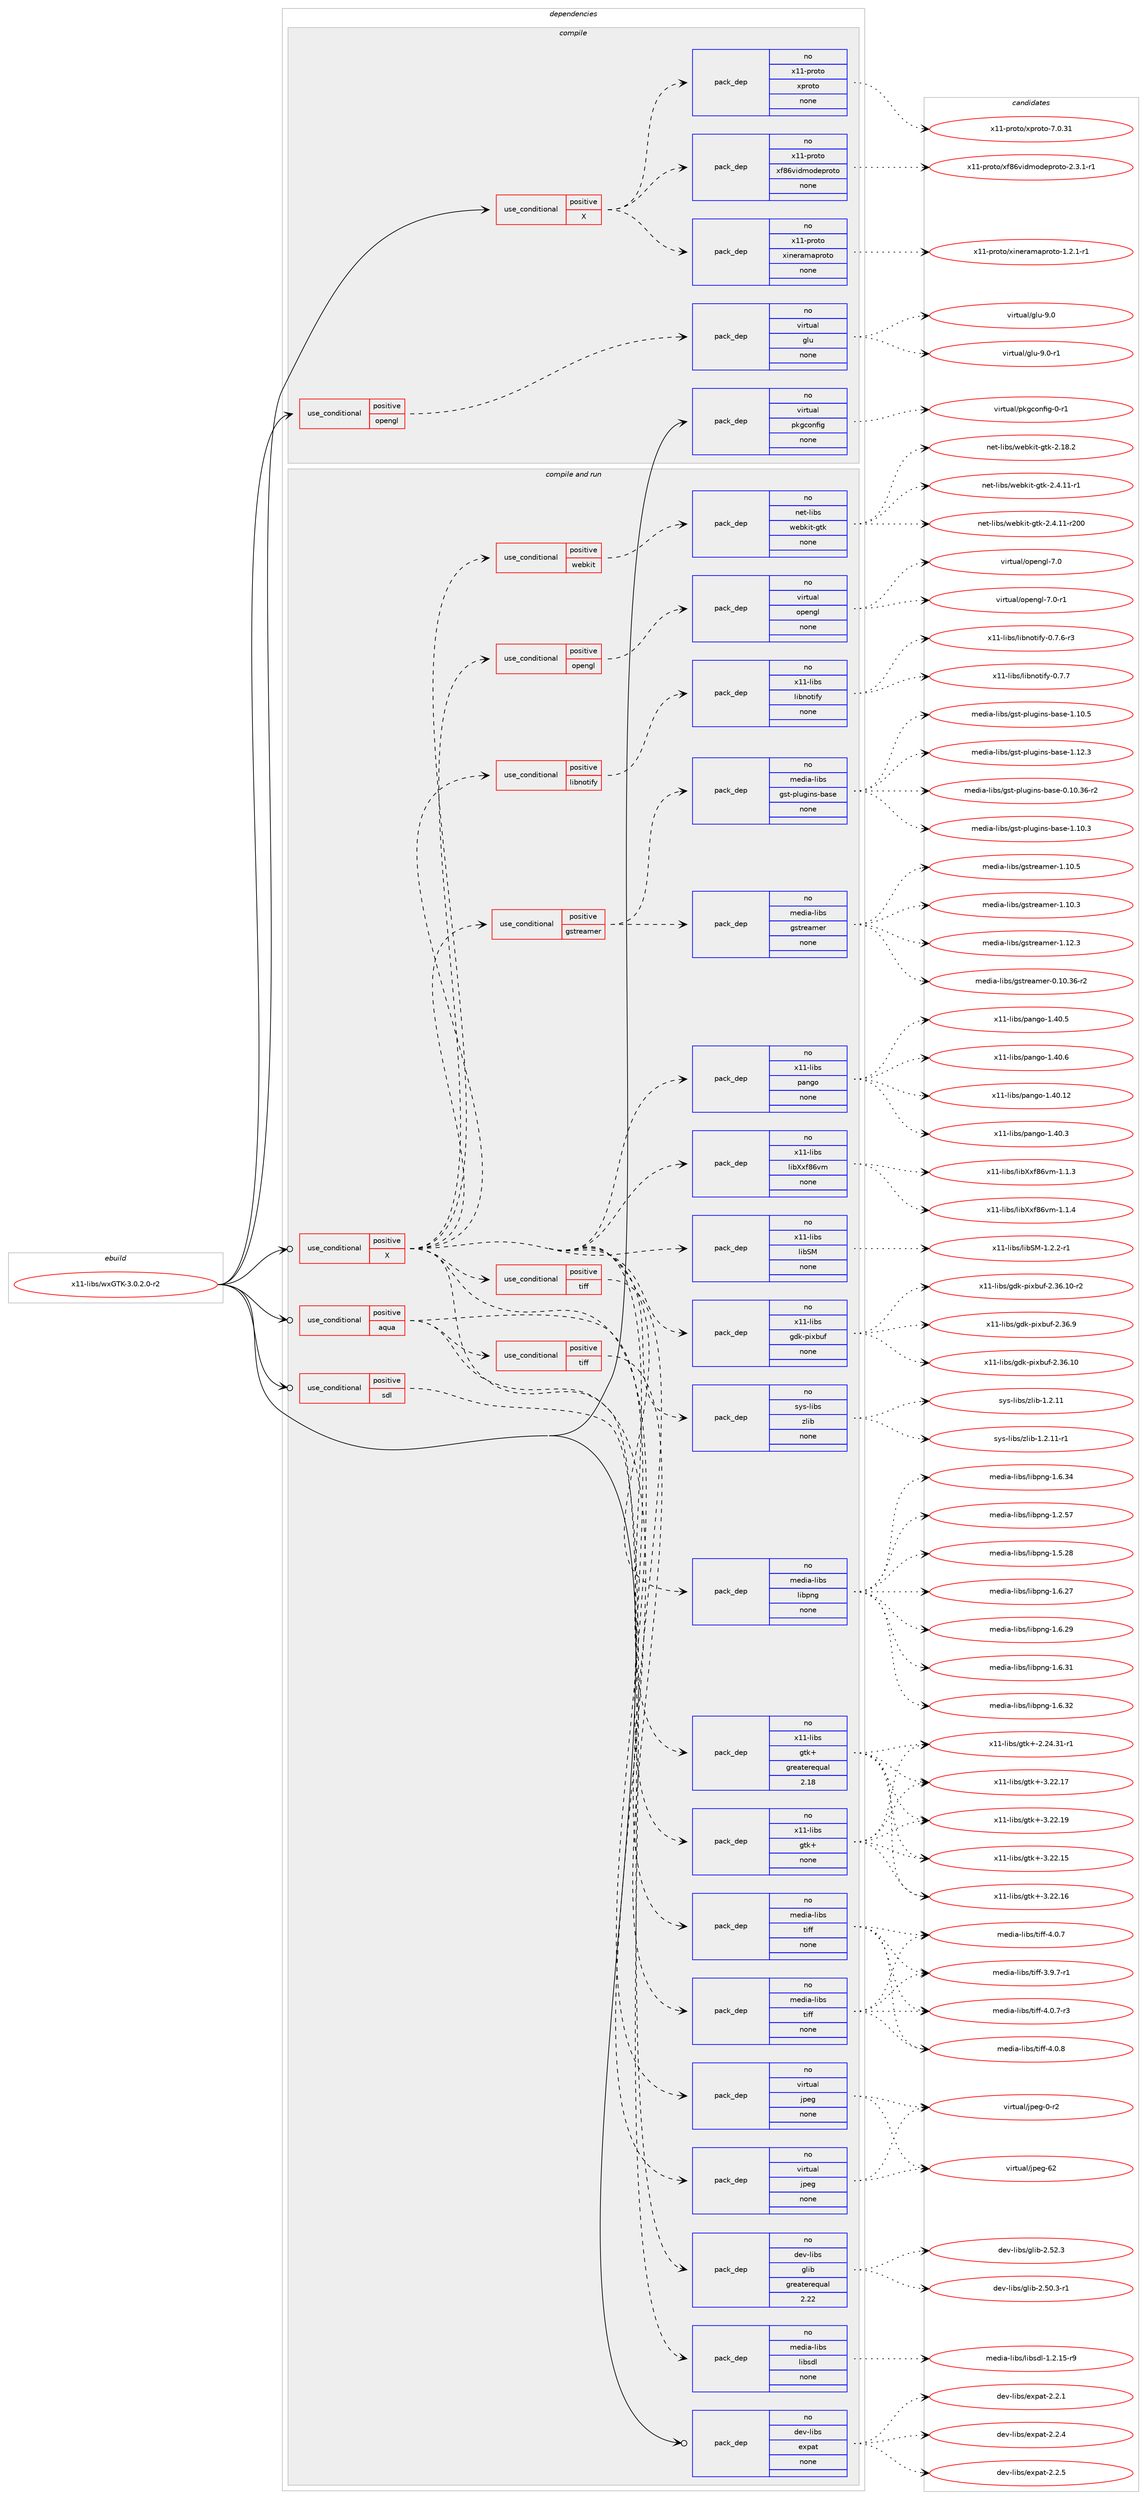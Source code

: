 digraph prolog {

# *************
# Graph options
# *************

newrank=true;
concentrate=true;
compound=true;
graph [rankdir=LR,fontname=Helvetica,fontsize=10,ranksep=1.5];#, ranksep=2.5, nodesep=0.2];
edge  [arrowhead=vee];
node  [fontname=Helvetica,fontsize=10];

# **********
# The ebuild
# **********

subgraph cluster_leftcol {
color=gray;
rank=same;
label=<<i>ebuild</i>>;
id [label="x11-libs/wxGTK-3.0.2.0-r2", color=red, width=4, href="../x11-libs/wxGTK-3.0.2.0-r2.svg"];
}

# ****************
# The dependencies
# ****************

subgraph cluster_midcol {
color=gray;
label=<<i>dependencies</i>>;
subgraph cluster_compile {
fillcolor="#eeeeee";
style=filled;
label=<<i>compile</i>>;
subgraph cond122895 {
dependency520810 [label=<<TABLE BORDER="0" CELLBORDER="1" CELLSPACING="0" CELLPADDING="4"><TR><TD ROWSPAN="3" CELLPADDING="10">use_conditional</TD></TR><TR><TD>positive</TD></TR><TR><TD>X</TD></TR></TABLE>>, shape=none, color=red];
subgraph pack388164 {
dependency520811 [label=<<TABLE BORDER="0" CELLBORDER="1" CELLSPACING="0" CELLPADDING="4" WIDTH="220"><TR><TD ROWSPAN="6" CELLPADDING="30">pack_dep</TD></TR><TR><TD WIDTH="110">no</TD></TR><TR><TD>x11-proto</TD></TR><TR><TD>xproto</TD></TR><TR><TD>none</TD></TR><TR><TD></TD></TR></TABLE>>, shape=none, color=blue];
}
dependency520810:e -> dependency520811:w [weight=20,style="dashed",arrowhead="vee"];
subgraph pack388165 {
dependency520812 [label=<<TABLE BORDER="0" CELLBORDER="1" CELLSPACING="0" CELLPADDING="4" WIDTH="220"><TR><TD ROWSPAN="6" CELLPADDING="30">pack_dep</TD></TR><TR><TD WIDTH="110">no</TD></TR><TR><TD>x11-proto</TD></TR><TR><TD>xineramaproto</TD></TR><TR><TD>none</TD></TR><TR><TD></TD></TR></TABLE>>, shape=none, color=blue];
}
dependency520810:e -> dependency520812:w [weight=20,style="dashed",arrowhead="vee"];
subgraph pack388166 {
dependency520813 [label=<<TABLE BORDER="0" CELLBORDER="1" CELLSPACING="0" CELLPADDING="4" WIDTH="220"><TR><TD ROWSPAN="6" CELLPADDING="30">pack_dep</TD></TR><TR><TD WIDTH="110">no</TD></TR><TR><TD>x11-proto</TD></TR><TR><TD>xf86vidmodeproto</TD></TR><TR><TD>none</TD></TR><TR><TD></TD></TR></TABLE>>, shape=none, color=blue];
}
dependency520810:e -> dependency520813:w [weight=20,style="dashed",arrowhead="vee"];
}
id:e -> dependency520810:w [weight=20,style="solid",arrowhead="vee"];
subgraph cond122896 {
dependency520814 [label=<<TABLE BORDER="0" CELLBORDER="1" CELLSPACING="0" CELLPADDING="4"><TR><TD ROWSPAN="3" CELLPADDING="10">use_conditional</TD></TR><TR><TD>positive</TD></TR><TR><TD>opengl</TD></TR></TABLE>>, shape=none, color=red];
subgraph pack388167 {
dependency520815 [label=<<TABLE BORDER="0" CELLBORDER="1" CELLSPACING="0" CELLPADDING="4" WIDTH="220"><TR><TD ROWSPAN="6" CELLPADDING="30">pack_dep</TD></TR><TR><TD WIDTH="110">no</TD></TR><TR><TD>virtual</TD></TR><TR><TD>glu</TD></TR><TR><TD>none</TD></TR><TR><TD></TD></TR></TABLE>>, shape=none, color=blue];
}
dependency520814:e -> dependency520815:w [weight=20,style="dashed",arrowhead="vee"];
}
id:e -> dependency520814:w [weight=20,style="solid",arrowhead="vee"];
subgraph pack388168 {
dependency520816 [label=<<TABLE BORDER="0" CELLBORDER="1" CELLSPACING="0" CELLPADDING="4" WIDTH="220"><TR><TD ROWSPAN="6" CELLPADDING="30">pack_dep</TD></TR><TR><TD WIDTH="110">no</TD></TR><TR><TD>virtual</TD></TR><TR><TD>pkgconfig</TD></TR><TR><TD>none</TD></TR><TR><TD></TD></TR></TABLE>>, shape=none, color=blue];
}
id:e -> dependency520816:w [weight=20,style="solid",arrowhead="vee"];
}
subgraph cluster_compileandrun {
fillcolor="#eeeeee";
style=filled;
label=<<i>compile and run</i>>;
subgraph cond122897 {
dependency520817 [label=<<TABLE BORDER="0" CELLBORDER="1" CELLSPACING="0" CELLPADDING="4"><TR><TD ROWSPAN="3" CELLPADDING="10">use_conditional</TD></TR><TR><TD>positive</TD></TR><TR><TD>X</TD></TR></TABLE>>, shape=none, color=red];
subgraph pack388169 {
dependency520818 [label=<<TABLE BORDER="0" CELLBORDER="1" CELLSPACING="0" CELLPADDING="4" WIDTH="220"><TR><TD ROWSPAN="6" CELLPADDING="30">pack_dep</TD></TR><TR><TD WIDTH="110">no</TD></TR><TR><TD>dev-libs</TD></TR><TR><TD>glib</TD></TR><TR><TD>greaterequal</TD></TR><TR><TD>2.22</TD></TR></TABLE>>, shape=none, color=blue];
}
dependency520817:e -> dependency520818:w [weight=20,style="dashed",arrowhead="vee"];
subgraph pack388170 {
dependency520819 [label=<<TABLE BORDER="0" CELLBORDER="1" CELLSPACING="0" CELLPADDING="4" WIDTH="220"><TR><TD ROWSPAN="6" CELLPADDING="30">pack_dep</TD></TR><TR><TD WIDTH="110">no</TD></TR><TR><TD>media-libs</TD></TR><TR><TD>libpng</TD></TR><TR><TD>none</TD></TR><TR><TD></TD></TR></TABLE>>, shape=none, color=blue];
}
dependency520817:e -> dependency520819:w [weight=20,style="dashed",arrowhead="vee"];
subgraph pack388171 {
dependency520820 [label=<<TABLE BORDER="0" CELLBORDER="1" CELLSPACING="0" CELLPADDING="4" WIDTH="220"><TR><TD ROWSPAN="6" CELLPADDING="30">pack_dep</TD></TR><TR><TD WIDTH="110">no</TD></TR><TR><TD>sys-libs</TD></TR><TR><TD>zlib</TD></TR><TR><TD>none</TD></TR><TR><TD></TD></TR></TABLE>>, shape=none, color=blue];
}
dependency520817:e -> dependency520820:w [weight=20,style="dashed",arrowhead="vee"];
subgraph pack388172 {
dependency520821 [label=<<TABLE BORDER="0" CELLBORDER="1" CELLSPACING="0" CELLPADDING="4" WIDTH="220"><TR><TD ROWSPAN="6" CELLPADDING="30">pack_dep</TD></TR><TR><TD WIDTH="110">no</TD></TR><TR><TD>virtual</TD></TR><TR><TD>jpeg</TD></TR><TR><TD>none</TD></TR><TR><TD></TD></TR></TABLE>>, shape=none, color=blue];
}
dependency520817:e -> dependency520821:w [weight=20,style="dashed",arrowhead="vee"];
subgraph pack388173 {
dependency520822 [label=<<TABLE BORDER="0" CELLBORDER="1" CELLSPACING="0" CELLPADDING="4" WIDTH="220"><TR><TD ROWSPAN="6" CELLPADDING="30">pack_dep</TD></TR><TR><TD WIDTH="110">no</TD></TR><TR><TD>x11-libs</TD></TR><TR><TD>gtk+</TD></TR><TR><TD>greaterequal</TD></TR><TR><TD>2.18</TD></TR></TABLE>>, shape=none, color=blue];
}
dependency520817:e -> dependency520822:w [weight=20,style="dashed",arrowhead="vee"];
subgraph pack388174 {
dependency520823 [label=<<TABLE BORDER="0" CELLBORDER="1" CELLSPACING="0" CELLPADDING="4" WIDTH="220"><TR><TD ROWSPAN="6" CELLPADDING="30">pack_dep</TD></TR><TR><TD WIDTH="110">no</TD></TR><TR><TD>x11-libs</TD></TR><TR><TD>gdk-pixbuf</TD></TR><TR><TD>none</TD></TR><TR><TD></TD></TR></TABLE>>, shape=none, color=blue];
}
dependency520817:e -> dependency520823:w [weight=20,style="dashed",arrowhead="vee"];
subgraph pack388175 {
dependency520824 [label=<<TABLE BORDER="0" CELLBORDER="1" CELLSPACING="0" CELLPADDING="4" WIDTH="220"><TR><TD ROWSPAN="6" CELLPADDING="30">pack_dep</TD></TR><TR><TD WIDTH="110">no</TD></TR><TR><TD>x11-libs</TD></TR><TR><TD>libSM</TD></TR><TR><TD>none</TD></TR><TR><TD></TD></TR></TABLE>>, shape=none, color=blue];
}
dependency520817:e -> dependency520824:w [weight=20,style="dashed",arrowhead="vee"];
subgraph pack388176 {
dependency520825 [label=<<TABLE BORDER="0" CELLBORDER="1" CELLSPACING="0" CELLPADDING="4" WIDTH="220"><TR><TD ROWSPAN="6" CELLPADDING="30">pack_dep</TD></TR><TR><TD WIDTH="110">no</TD></TR><TR><TD>x11-libs</TD></TR><TR><TD>libXxf86vm</TD></TR><TR><TD>none</TD></TR><TR><TD></TD></TR></TABLE>>, shape=none, color=blue];
}
dependency520817:e -> dependency520825:w [weight=20,style="dashed",arrowhead="vee"];
subgraph pack388177 {
dependency520826 [label=<<TABLE BORDER="0" CELLBORDER="1" CELLSPACING="0" CELLPADDING="4" WIDTH="220"><TR><TD ROWSPAN="6" CELLPADDING="30">pack_dep</TD></TR><TR><TD WIDTH="110">no</TD></TR><TR><TD>x11-libs</TD></TR><TR><TD>pango</TD></TR><TR><TD>none</TD></TR><TR><TD></TD></TR></TABLE>>, shape=none, color=blue];
}
dependency520817:e -> dependency520826:w [weight=20,style="dashed",arrowhead="vee"];
subgraph cond122898 {
dependency520827 [label=<<TABLE BORDER="0" CELLBORDER="1" CELLSPACING="0" CELLPADDING="4"><TR><TD ROWSPAN="3" CELLPADDING="10">use_conditional</TD></TR><TR><TD>positive</TD></TR><TR><TD>gstreamer</TD></TR></TABLE>>, shape=none, color=red];
subgraph pack388178 {
dependency520828 [label=<<TABLE BORDER="0" CELLBORDER="1" CELLSPACING="0" CELLPADDING="4" WIDTH="220"><TR><TD ROWSPAN="6" CELLPADDING="30">pack_dep</TD></TR><TR><TD WIDTH="110">no</TD></TR><TR><TD>media-libs</TD></TR><TR><TD>gstreamer</TD></TR><TR><TD>none</TD></TR><TR><TD></TD></TR></TABLE>>, shape=none, color=blue];
}
dependency520827:e -> dependency520828:w [weight=20,style="dashed",arrowhead="vee"];
subgraph pack388179 {
dependency520829 [label=<<TABLE BORDER="0" CELLBORDER="1" CELLSPACING="0" CELLPADDING="4" WIDTH="220"><TR><TD ROWSPAN="6" CELLPADDING="30">pack_dep</TD></TR><TR><TD WIDTH="110">no</TD></TR><TR><TD>media-libs</TD></TR><TR><TD>gst-plugins-base</TD></TR><TR><TD>none</TD></TR><TR><TD></TD></TR></TABLE>>, shape=none, color=blue];
}
dependency520827:e -> dependency520829:w [weight=20,style="dashed",arrowhead="vee"];
}
dependency520817:e -> dependency520827:w [weight=20,style="dashed",arrowhead="vee"];
subgraph cond122899 {
dependency520830 [label=<<TABLE BORDER="0" CELLBORDER="1" CELLSPACING="0" CELLPADDING="4"><TR><TD ROWSPAN="3" CELLPADDING="10">use_conditional</TD></TR><TR><TD>positive</TD></TR><TR><TD>libnotify</TD></TR></TABLE>>, shape=none, color=red];
subgraph pack388180 {
dependency520831 [label=<<TABLE BORDER="0" CELLBORDER="1" CELLSPACING="0" CELLPADDING="4" WIDTH="220"><TR><TD ROWSPAN="6" CELLPADDING="30">pack_dep</TD></TR><TR><TD WIDTH="110">no</TD></TR><TR><TD>x11-libs</TD></TR><TR><TD>libnotify</TD></TR><TR><TD>none</TD></TR><TR><TD></TD></TR></TABLE>>, shape=none, color=blue];
}
dependency520830:e -> dependency520831:w [weight=20,style="dashed",arrowhead="vee"];
}
dependency520817:e -> dependency520830:w [weight=20,style="dashed",arrowhead="vee"];
subgraph cond122900 {
dependency520832 [label=<<TABLE BORDER="0" CELLBORDER="1" CELLSPACING="0" CELLPADDING="4"><TR><TD ROWSPAN="3" CELLPADDING="10">use_conditional</TD></TR><TR><TD>positive</TD></TR><TR><TD>opengl</TD></TR></TABLE>>, shape=none, color=red];
subgraph pack388181 {
dependency520833 [label=<<TABLE BORDER="0" CELLBORDER="1" CELLSPACING="0" CELLPADDING="4" WIDTH="220"><TR><TD ROWSPAN="6" CELLPADDING="30">pack_dep</TD></TR><TR><TD WIDTH="110">no</TD></TR><TR><TD>virtual</TD></TR><TR><TD>opengl</TD></TR><TR><TD>none</TD></TR><TR><TD></TD></TR></TABLE>>, shape=none, color=blue];
}
dependency520832:e -> dependency520833:w [weight=20,style="dashed",arrowhead="vee"];
}
dependency520817:e -> dependency520832:w [weight=20,style="dashed",arrowhead="vee"];
subgraph cond122901 {
dependency520834 [label=<<TABLE BORDER="0" CELLBORDER="1" CELLSPACING="0" CELLPADDING="4"><TR><TD ROWSPAN="3" CELLPADDING="10">use_conditional</TD></TR><TR><TD>positive</TD></TR><TR><TD>tiff</TD></TR></TABLE>>, shape=none, color=red];
subgraph pack388182 {
dependency520835 [label=<<TABLE BORDER="0" CELLBORDER="1" CELLSPACING="0" CELLPADDING="4" WIDTH="220"><TR><TD ROWSPAN="6" CELLPADDING="30">pack_dep</TD></TR><TR><TD WIDTH="110">no</TD></TR><TR><TD>media-libs</TD></TR><TR><TD>tiff</TD></TR><TR><TD>none</TD></TR><TR><TD></TD></TR></TABLE>>, shape=none, color=blue];
}
dependency520834:e -> dependency520835:w [weight=20,style="dashed",arrowhead="vee"];
}
dependency520817:e -> dependency520834:w [weight=20,style="dashed",arrowhead="vee"];
subgraph cond122902 {
dependency520836 [label=<<TABLE BORDER="0" CELLBORDER="1" CELLSPACING="0" CELLPADDING="4"><TR><TD ROWSPAN="3" CELLPADDING="10">use_conditional</TD></TR><TR><TD>positive</TD></TR><TR><TD>webkit</TD></TR></TABLE>>, shape=none, color=red];
subgraph pack388183 {
dependency520837 [label=<<TABLE BORDER="0" CELLBORDER="1" CELLSPACING="0" CELLPADDING="4" WIDTH="220"><TR><TD ROWSPAN="6" CELLPADDING="30">pack_dep</TD></TR><TR><TD WIDTH="110">no</TD></TR><TR><TD>net-libs</TD></TR><TR><TD>webkit-gtk</TD></TR><TR><TD>none</TD></TR><TR><TD></TD></TR></TABLE>>, shape=none, color=blue];
}
dependency520836:e -> dependency520837:w [weight=20,style="dashed",arrowhead="vee"];
}
dependency520817:e -> dependency520836:w [weight=20,style="dashed",arrowhead="vee"];
}
id:e -> dependency520817:w [weight=20,style="solid",arrowhead="odotvee"];
subgraph cond122903 {
dependency520838 [label=<<TABLE BORDER="0" CELLBORDER="1" CELLSPACING="0" CELLPADDING="4"><TR><TD ROWSPAN="3" CELLPADDING="10">use_conditional</TD></TR><TR><TD>positive</TD></TR><TR><TD>aqua</TD></TR></TABLE>>, shape=none, color=red];
subgraph pack388184 {
dependency520839 [label=<<TABLE BORDER="0" CELLBORDER="1" CELLSPACING="0" CELLPADDING="4" WIDTH="220"><TR><TD ROWSPAN="6" CELLPADDING="30">pack_dep</TD></TR><TR><TD WIDTH="110">no</TD></TR><TR><TD>x11-libs</TD></TR><TR><TD>gtk+</TD></TR><TR><TD>none</TD></TR><TR><TD></TD></TR></TABLE>>, shape=none, color=blue];
}
dependency520838:e -> dependency520839:w [weight=20,style="dashed",arrowhead="vee"];
subgraph pack388185 {
dependency520840 [label=<<TABLE BORDER="0" CELLBORDER="1" CELLSPACING="0" CELLPADDING="4" WIDTH="220"><TR><TD ROWSPAN="6" CELLPADDING="30">pack_dep</TD></TR><TR><TD WIDTH="110">no</TD></TR><TR><TD>virtual</TD></TR><TR><TD>jpeg</TD></TR><TR><TD>none</TD></TR><TR><TD></TD></TR></TABLE>>, shape=none, color=blue];
}
dependency520838:e -> dependency520840:w [weight=20,style="dashed",arrowhead="vee"];
subgraph cond122904 {
dependency520841 [label=<<TABLE BORDER="0" CELLBORDER="1" CELLSPACING="0" CELLPADDING="4"><TR><TD ROWSPAN="3" CELLPADDING="10">use_conditional</TD></TR><TR><TD>positive</TD></TR><TR><TD>tiff</TD></TR></TABLE>>, shape=none, color=red];
subgraph pack388186 {
dependency520842 [label=<<TABLE BORDER="0" CELLBORDER="1" CELLSPACING="0" CELLPADDING="4" WIDTH="220"><TR><TD ROWSPAN="6" CELLPADDING="30">pack_dep</TD></TR><TR><TD WIDTH="110">no</TD></TR><TR><TD>media-libs</TD></TR><TR><TD>tiff</TD></TR><TR><TD>none</TD></TR><TR><TD></TD></TR></TABLE>>, shape=none, color=blue];
}
dependency520841:e -> dependency520842:w [weight=20,style="dashed",arrowhead="vee"];
}
dependency520838:e -> dependency520841:w [weight=20,style="dashed",arrowhead="vee"];
}
id:e -> dependency520838:w [weight=20,style="solid",arrowhead="odotvee"];
subgraph cond122905 {
dependency520843 [label=<<TABLE BORDER="0" CELLBORDER="1" CELLSPACING="0" CELLPADDING="4"><TR><TD ROWSPAN="3" CELLPADDING="10">use_conditional</TD></TR><TR><TD>positive</TD></TR><TR><TD>sdl</TD></TR></TABLE>>, shape=none, color=red];
subgraph pack388187 {
dependency520844 [label=<<TABLE BORDER="0" CELLBORDER="1" CELLSPACING="0" CELLPADDING="4" WIDTH="220"><TR><TD ROWSPAN="6" CELLPADDING="30">pack_dep</TD></TR><TR><TD WIDTH="110">no</TD></TR><TR><TD>media-libs</TD></TR><TR><TD>libsdl</TD></TR><TR><TD>none</TD></TR><TR><TD></TD></TR></TABLE>>, shape=none, color=blue];
}
dependency520843:e -> dependency520844:w [weight=20,style="dashed",arrowhead="vee"];
}
id:e -> dependency520843:w [weight=20,style="solid",arrowhead="odotvee"];
subgraph pack388188 {
dependency520845 [label=<<TABLE BORDER="0" CELLBORDER="1" CELLSPACING="0" CELLPADDING="4" WIDTH="220"><TR><TD ROWSPAN="6" CELLPADDING="30">pack_dep</TD></TR><TR><TD WIDTH="110">no</TD></TR><TR><TD>dev-libs</TD></TR><TR><TD>expat</TD></TR><TR><TD>none</TD></TR><TR><TD></TD></TR></TABLE>>, shape=none, color=blue];
}
id:e -> dependency520845:w [weight=20,style="solid",arrowhead="odotvee"];
}
subgraph cluster_run {
fillcolor="#eeeeee";
style=filled;
label=<<i>run</i>>;
}
}

# **************
# The candidates
# **************

subgraph cluster_choices {
rank=same;
color=gray;
label=<<i>candidates</i>>;

subgraph choice388164 {
color=black;
nodesep=1;
choice1204949451121141111161114712011211411111611145554648465149 [label="x11-proto/xproto-7.0.31", color=red, width=4,href="../x11-proto/xproto-7.0.31.svg"];
dependency520811:e -> choice1204949451121141111161114712011211411111611145554648465149:w [style=dotted,weight="100"];
}
subgraph choice388165 {
color=black;
nodesep=1;
choice1204949451121141111161114712010511010111497109971121141111161114549465046494511449 [label="x11-proto/xineramaproto-1.2.1-r1", color=red, width=4,href="../x11-proto/xineramaproto-1.2.1-r1.svg"];
dependency520812:e -> choice1204949451121141111161114712010511010111497109971121141111161114549465046494511449:w [style=dotted,weight="100"];
}
subgraph choice388166 {
color=black;
nodesep=1;
choice1204949451121141111161114712010256541181051001091111001011121141111161114550465146494511449 [label="x11-proto/xf86vidmodeproto-2.3.1-r1", color=red, width=4,href="../x11-proto/xf86vidmodeproto-2.3.1-r1.svg"];
dependency520813:e -> choice1204949451121141111161114712010256541181051001091111001011121141111161114550465146494511449:w [style=dotted,weight="100"];
}
subgraph choice388167 {
color=black;
nodesep=1;
choice118105114116117971084710310811745574648 [label="virtual/glu-9.0", color=red, width=4,href="../virtual/glu-9.0.svg"];
choice1181051141161179710847103108117455746484511449 [label="virtual/glu-9.0-r1", color=red, width=4,href="../virtual/glu-9.0-r1.svg"];
dependency520815:e -> choice118105114116117971084710310811745574648:w [style=dotted,weight="100"];
dependency520815:e -> choice1181051141161179710847103108117455746484511449:w [style=dotted,weight="100"];
}
subgraph choice388168 {
color=black;
nodesep=1;
choice11810511411611797108471121071039911111010210510345484511449 [label="virtual/pkgconfig-0-r1", color=red, width=4,href="../virtual/pkgconfig-0-r1.svg"];
dependency520816:e -> choice11810511411611797108471121071039911111010210510345484511449:w [style=dotted,weight="100"];
}
subgraph choice388169 {
color=black;
nodesep=1;
choice10010111845108105981154710310810598455046534846514511449 [label="dev-libs/glib-2.50.3-r1", color=red, width=4,href="../dev-libs/glib-2.50.3-r1.svg"];
choice1001011184510810598115471031081059845504653504651 [label="dev-libs/glib-2.52.3", color=red, width=4,href="../dev-libs/glib-2.52.3.svg"];
dependency520818:e -> choice10010111845108105981154710310810598455046534846514511449:w [style=dotted,weight="100"];
dependency520818:e -> choice1001011184510810598115471031081059845504653504651:w [style=dotted,weight="100"];
}
subgraph choice388170 {
color=black;
nodesep=1;
choice109101100105974510810598115471081059811211010345494650465355 [label="media-libs/libpng-1.2.57", color=red, width=4,href="../media-libs/libpng-1.2.57.svg"];
choice109101100105974510810598115471081059811211010345494653465056 [label="media-libs/libpng-1.5.28", color=red, width=4,href="../media-libs/libpng-1.5.28.svg"];
choice109101100105974510810598115471081059811211010345494654465055 [label="media-libs/libpng-1.6.27", color=red, width=4,href="../media-libs/libpng-1.6.27.svg"];
choice109101100105974510810598115471081059811211010345494654465057 [label="media-libs/libpng-1.6.29", color=red, width=4,href="../media-libs/libpng-1.6.29.svg"];
choice109101100105974510810598115471081059811211010345494654465149 [label="media-libs/libpng-1.6.31", color=red, width=4,href="../media-libs/libpng-1.6.31.svg"];
choice109101100105974510810598115471081059811211010345494654465150 [label="media-libs/libpng-1.6.32", color=red, width=4,href="../media-libs/libpng-1.6.32.svg"];
choice109101100105974510810598115471081059811211010345494654465152 [label="media-libs/libpng-1.6.34", color=red, width=4,href="../media-libs/libpng-1.6.34.svg"];
dependency520819:e -> choice109101100105974510810598115471081059811211010345494650465355:w [style=dotted,weight="100"];
dependency520819:e -> choice109101100105974510810598115471081059811211010345494653465056:w [style=dotted,weight="100"];
dependency520819:e -> choice109101100105974510810598115471081059811211010345494654465055:w [style=dotted,weight="100"];
dependency520819:e -> choice109101100105974510810598115471081059811211010345494654465057:w [style=dotted,weight="100"];
dependency520819:e -> choice109101100105974510810598115471081059811211010345494654465149:w [style=dotted,weight="100"];
dependency520819:e -> choice109101100105974510810598115471081059811211010345494654465150:w [style=dotted,weight="100"];
dependency520819:e -> choice109101100105974510810598115471081059811211010345494654465152:w [style=dotted,weight="100"];
}
subgraph choice388171 {
color=black;
nodesep=1;
choice1151211154510810598115471221081059845494650464949 [label="sys-libs/zlib-1.2.11", color=red, width=4,href="../sys-libs/zlib-1.2.11.svg"];
choice11512111545108105981154712210810598454946504649494511449 [label="sys-libs/zlib-1.2.11-r1", color=red, width=4,href="../sys-libs/zlib-1.2.11-r1.svg"];
dependency520820:e -> choice1151211154510810598115471221081059845494650464949:w [style=dotted,weight="100"];
dependency520820:e -> choice11512111545108105981154712210810598454946504649494511449:w [style=dotted,weight="100"];
}
subgraph choice388172 {
color=black;
nodesep=1;
choice118105114116117971084710611210110345484511450 [label="virtual/jpeg-0-r2", color=red, width=4,href="../virtual/jpeg-0-r2.svg"];
choice1181051141161179710847106112101103455450 [label="virtual/jpeg-62", color=red, width=4,href="../virtual/jpeg-62.svg"];
dependency520821:e -> choice118105114116117971084710611210110345484511450:w [style=dotted,weight="100"];
dependency520821:e -> choice1181051141161179710847106112101103455450:w [style=dotted,weight="100"];
}
subgraph choice388173 {
color=black;
nodesep=1;
choice12049494510810598115471031161074345504650524651494511449 [label="x11-libs/gtk+-2.24.31-r1", color=red, width=4,href="../x11-libs/gtk+-2.24.31-r1.svg"];
choice1204949451081059811547103116107434551465050464953 [label="x11-libs/gtk+-3.22.15", color=red, width=4,href="../x11-libs/gtk+-3.22.15.svg"];
choice1204949451081059811547103116107434551465050464954 [label="x11-libs/gtk+-3.22.16", color=red, width=4,href="../x11-libs/gtk+-3.22.16.svg"];
choice1204949451081059811547103116107434551465050464955 [label="x11-libs/gtk+-3.22.17", color=red, width=4,href="../x11-libs/gtk+-3.22.17.svg"];
choice1204949451081059811547103116107434551465050464957 [label="x11-libs/gtk+-3.22.19", color=red, width=4,href="../x11-libs/gtk+-3.22.19.svg"];
dependency520822:e -> choice12049494510810598115471031161074345504650524651494511449:w [style=dotted,weight="100"];
dependency520822:e -> choice1204949451081059811547103116107434551465050464953:w [style=dotted,weight="100"];
dependency520822:e -> choice1204949451081059811547103116107434551465050464954:w [style=dotted,weight="100"];
dependency520822:e -> choice1204949451081059811547103116107434551465050464955:w [style=dotted,weight="100"];
dependency520822:e -> choice1204949451081059811547103116107434551465050464957:w [style=dotted,weight="100"];
}
subgraph choice388174 {
color=black;
nodesep=1;
choice120494945108105981154710310010745112105120981171024550465154464948 [label="x11-libs/gdk-pixbuf-2.36.10", color=red, width=4,href="../x11-libs/gdk-pixbuf-2.36.10.svg"];
choice1204949451081059811547103100107451121051209811710245504651544649484511450 [label="x11-libs/gdk-pixbuf-2.36.10-r2", color=red, width=4,href="../x11-libs/gdk-pixbuf-2.36.10-r2.svg"];
choice1204949451081059811547103100107451121051209811710245504651544657 [label="x11-libs/gdk-pixbuf-2.36.9", color=red, width=4,href="../x11-libs/gdk-pixbuf-2.36.9.svg"];
dependency520823:e -> choice120494945108105981154710310010745112105120981171024550465154464948:w [style=dotted,weight="100"];
dependency520823:e -> choice1204949451081059811547103100107451121051209811710245504651544649484511450:w [style=dotted,weight="100"];
dependency520823:e -> choice1204949451081059811547103100107451121051209811710245504651544657:w [style=dotted,weight="100"];
}
subgraph choice388175 {
color=black;
nodesep=1;
choice12049494510810598115471081059883774549465046504511449 [label="x11-libs/libSM-1.2.2-r1", color=red, width=4,href="../x11-libs/libSM-1.2.2-r1.svg"];
dependency520824:e -> choice12049494510810598115471081059883774549465046504511449:w [style=dotted,weight="100"];
}
subgraph choice388176 {
color=black;
nodesep=1;
choice120494945108105981154710810598881201025654118109454946494651 [label="x11-libs/libXxf86vm-1.1.3", color=red, width=4,href="../x11-libs/libXxf86vm-1.1.3.svg"];
choice120494945108105981154710810598881201025654118109454946494652 [label="x11-libs/libXxf86vm-1.1.4", color=red, width=4,href="../x11-libs/libXxf86vm-1.1.4.svg"];
dependency520825:e -> choice120494945108105981154710810598881201025654118109454946494651:w [style=dotted,weight="100"];
dependency520825:e -> choice120494945108105981154710810598881201025654118109454946494652:w [style=dotted,weight="100"];
}
subgraph choice388177 {
color=black;
nodesep=1;
choice1204949451081059811547112971101031114549465248464950 [label="x11-libs/pango-1.40.12", color=red, width=4,href="../x11-libs/pango-1.40.12.svg"];
choice12049494510810598115471129711010311145494652484651 [label="x11-libs/pango-1.40.3", color=red, width=4,href="../x11-libs/pango-1.40.3.svg"];
choice12049494510810598115471129711010311145494652484653 [label="x11-libs/pango-1.40.5", color=red, width=4,href="../x11-libs/pango-1.40.5.svg"];
choice12049494510810598115471129711010311145494652484654 [label="x11-libs/pango-1.40.6", color=red, width=4,href="../x11-libs/pango-1.40.6.svg"];
dependency520826:e -> choice1204949451081059811547112971101031114549465248464950:w [style=dotted,weight="100"];
dependency520826:e -> choice12049494510810598115471129711010311145494652484651:w [style=dotted,weight="100"];
dependency520826:e -> choice12049494510810598115471129711010311145494652484653:w [style=dotted,weight="100"];
dependency520826:e -> choice12049494510810598115471129711010311145494652484654:w [style=dotted,weight="100"];
}
subgraph choice388178 {
color=black;
nodesep=1;
choice109101100105974510810598115471031151161141019710910111445484649484651544511450 [label="media-libs/gstreamer-0.10.36-r2", color=red, width=4,href="../media-libs/gstreamer-0.10.36-r2.svg"];
choice109101100105974510810598115471031151161141019710910111445494649484651 [label="media-libs/gstreamer-1.10.3", color=red, width=4,href="../media-libs/gstreamer-1.10.3.svg"];
choice109101100105974510810598115471031151161141019710910111445494649484653 [label="media-libs/gstreamer-1.10.5", color=red, width=4,href="../media-libs/gstreamer-1.10.5.svg"];
choice109101100105974510810598115471031151161141019710910111445494649504651 [label="media-libs/gstreamer-1.12.3", color=red, width=4,href="../media-libs/gstreamer-1.12.3.svg"];
dependency520828:e -> choice109101100105974510810598115471031151161141019710910111445484649484651544511450:w [style=dotted,weight="100"];
dependency520828:e -> choice109101100105974510810598115471031151161141019710910111445494649484651:w [style=dotted,weight="100"];
dependency520828:e -> choice109101100105974510810598115471031151161141019710910111445494649484653:w [style=dotted,weight="100"];
dependency520828:e -> choice109101100105974510810598115471031151161141019710910111445494649504651:w [style=dotted,weight="100"];
}
subgraph choice388179 {
color=black;
nodesep=1;
choice109101100105974510810598115471031151164511210811710310511011545989711510145484649484651544511450 [label="media-libs/gst-plugins-base-0.10.36-r2", color=red, width=4,href="../media-libs/gst-plugins-base-0.10.36-r2.svg"];
choice109101100105974510810598115471031151164511210811710310511011545989711510145494649484651 [label="media-libs/gst-plugins-base-1.10.3", color=red, width=4,href="../media-libs/gst-plugins-base-1.10.3.svg"];
choice109101100105974510810598115471031151164511210811710310511011545989711510145494649484653 [label="media-libs/gst-plugins-base-1.10.5", color=red, width=4,href="../media-libs/gst-plugins-base-1.10.5.svg"];
choice109101100105974510810598115471031151164511210811710310511011545989711510145494649504651 [label="media-libs/gst-plugins-base-1.12.3", color=red, width=4,href="../media-libs/gst-plugins-base-1.12.3.svg"];
dependency520829:e -> choice109101100105974510810598115471031151164511210811710310511011545989711510145484649484651544511450:w [style=dotted,weight="100"];
dependency520829:e -> choice109101100105974510810598115471031151164511210811710310511011545989711510145494649484651:w [style=dotted,weight="100"];
dependency520829:e -> choice109101100105974510810598115471031151164511210811710310511011545989711510145494649484653:w [style=dotted,weight="100"];
dependency520829:e -> choice109101100105974510810598115471031151164511210811710310511011545989711510145494649504651:w [style=dotted,weight="100"];
}
subgraph choice388180 {
color=black;
nodesep=1;
choice1204949451081059811547108105981101111161051021214548465546544511451 [label="x11-libs/libnotify-0.7.6-r3", color=red, width=4,href="../x11-libs/libnotify-0.7.6-r3.svg"];
choice120494945108105981154710810598110111116105102121454846554655 [label="x11-libs/libnotify-0.7.7", color=red, width=4,href="../x11-libs/libnotify-0.7.7.svg"];
dependency520831:e -> choice1204949451081059811547108105981101111161051021214548465546544511451:w [style=dotted,weight="100"];
dependency520831:e -> choice120494945108105981154710810598110111116105102121454846554655:w [style=dotted,weight="100"];
}
subgraph choice388181 {
color=black;
nodesep=1;
choice118105114116117971084711111210111010310845554648 [label="virtual/opengl-7.0", color=red, width=4,href="../virtual/opengl-7.0.svg"];
choice1181051141161179710847111112101110103108455546484511449 [label="virtual/opengl-7.0-r1", color=red, width=4,href="../virtual/opengl-7.0-r1.svg"];
dependency520833:e -> choice118105114116117971084711111210111010310845554648:w [style=dotted,weight="100"];
dependency520833:e -> choice1181051141161179710847111112101110103108455546484511449:w [style=dotted,weight="100"];
}
subgraph choice388182 {
color=black;
nodesep=1;
choice109101100105974510810598115471161051021024551465746554511449 [label="media-libs/tiff-3.9.7-r1", color=red, width=4,href="../media-libs/tiff-3.9.7-r1.svg"];
choice10910110010597451081059811547116105102102455246484655 [label="media-libs/tiff-4.0.7", color=red, width=4,href="../media-libs/tiff-4.0.7.svg"];
choice109101100105974510810598115471161051021024552464846554511451 [label="media-libs/tiff-4.0.7-r3", color=red, width=4,href="../media-libs/tiff-4.0.7-r3.svg"];
choice10910110010597451081059811547116105102102455246484656 [label="media-libs/tiff-4.0.8", color=red, width=4,href="../media-libs/tiff-4.0.8.svg"];
dependency520835:e -> choice109101100105974510810598115471161051021024551465746554511449:w [style=dotted,weight="100"];
dependency520835:e -> choice10910110010597451081059811547116105102102455246484655:w [style=dotted,weight="100"];
dependency520835:e -> choice109101100105974510810598115471161051021024552464846554511451:w [style=dotted,weight="100"];
dependency520835:e -> choice10910110010597451081059811547116105102102455246484656:w [style=dotted,weight="100"];
}
subgraph choice388183 {
color=black;
nodesep=1;
choice110101116451081059811547119101981071051164510311610745504649564650 [label="net-libs/webkit-gtk-2.18.2", color=red, width=4,href="../net-libs/webkit-gtk-2.18.2.svg"];
choice1101011164510810598115471191019810710511645103116107455046524649494511449 [label="net-libs/webkit-gtk-2.4.11-r1", color=red, width=4,href="../net-libs/webkit-gtk-2.4.11-r1.svg"];
choice11010111645108105981154711910198107105116451031161074550465246494945114504848 [label="net-libs/webkit-gtk-2.4.11-r200", color=red, width=4,href="../net-libs/webkit-gtk-2.4.11-r200.svg"];
dependency520837:e -> choice110101116451081059811547119101981071051164510311610745504649564650:w [style=dotted,weight="100"];
dependency520837:e -> choice1101011164510810598115471191019810710511645103116107455046524649494511449:w [style=dotted,weight="100"];
dependency520837:e -> choice11010111645108105981154711910198107105116451031161074550465246494945114504848:w [style=dotted,weight="100"];
}
subgraph choice388184 {
color=black;
nodesep=1;
choice12049494510810598115471031161074345504650524651494511449 [label="x11-libs/gtk+-2.24.31-r1", color=red, width=4,href="../x11-libs/gtk+-2.24.31-r1.svg"];
choice1204949451081059811547103116107434551465050464953 [label="x11-libs/gtk+-3.22.15", color=red, width=4,href="../x11-libs/gtk+-3.22.15.svg"];
choice1204949451081059811547103116107434551465050464954 [label="x11-libs/gtk+-3.22.16", color=red, width=4,href="../x11-libs/gtk+-3.22.16.svg"];
choice1204949451081059811547103116107434551465050464955 [label="x11-libs/gtk+-3.22.17", color=red, width=4,href="../x11-libs/gtk+-3.22.17.svg"];
choice1204949451081059811547103116107434551465050464957 [label="x11-libs/gtk+-3.22.19", color=red, width=4,href="../x11-libs/gtk+-3.22.19.svg"];
dependency520839:e -> choice12049494510810598115471031161074345504650524651494511449:w [style=dotted,weight="100"];
dependency520839:e -> choice1204949451081059811547103116107434551465050464953:w [style=dotted,weight="100"];
dependency520839:e -> choice1204949451081059811547103116107434551465050464954:w [style=dotted,weight="100"];
dependency520839:e -> choice1204949451081059811547103116107434551465050464955:w [style=dotted,weight="100"];
dependency520839:e -> choice1204949451081059811547103116107434551465050464957:w [style=dotted,weight="100"];
}
subgraph choice388185 {
color=black;
nodesep=1;
choice118105114116117971084710611210110345484511450 [label="virtual/jpeg-0-r2", color=red, width=4,href="../virtual/jpeg-0-r2.svg"];
choice1181051141161179710847106112101103455450 [label="virtual/jpeg-62", color=red, width=4,href="../virtual/jpeg-62.svg"];
dependency520840:e -> choice118105114116117971084710611210110345484511450:w [style=dotted,weight="100"];
dependency520840:e -> choice1181051141161179710847106112101103455450:w [style=dotted,weight="100"];
}
subgraph choice388186 {
color=black;
nodesep=1;
choice109101100105974510810598115471161051021024551465746554511449 [label="media-libs/tiff-3.9.7-r1", color=red, width=4,href="../media-libs/tiff-3.9.7-r1.svg"];
choice10910110010597451081059811547116105102102455246484655 [label="media-libs/tiff-4.0.7", color=red, width=4,href="../media-libs/tiff-4.0.7.svg"];
choice109101100105974510810598115471161051021024552464846554511451 [label="media-libs/tiff-4.0.7-r3", color=red, width=4,href="../media-libs/tiff-4.0.7-r3.svg"];
choice10910110010597451081059811547116105102102455246484656 [label="media-libs/tiff-4.0.8", color=red, width=4,href="../media-libs/tiff-4.0.8.svg"];
dependency520842:e -> choice109101100105974510810598115471161051021024551465746554511449:w [style=dotted,weight="100"];
dependency520842:e -> choice10910110010597451081059811547116105102102455246484655:w [style=dotted,weight="100"];
dependency520842:e -> choice109101100105974510810598115471161051021024552464846554511451:w [style=dotted,weight="100"];
dependency520842:e -> choice10910110010597451081059811547116105102102455246484656:w [style=dotted,weight="100"];
}
subgraph choice388187 {
color=black;
nodesep=1;
choice1091011001059745108105981154710810598115100108454946504649534511457 [label="media-libs/libsdl-1.2.15-r9", color=red, width=4,href="../media-libs/libsdl-1.2.15-r9.svg"];
dependency520844:e -> choice1091011001059745108105981154710810598115100108454946504649534511457:w [style=dotted,weight="100"];
}
subgraph choice388188 {
color=black;
nodesep=1;
choice10010111845108105981154710112011297116455046504649 [label="dev-libs/expat-2.2.1", color=red, width=4,href="../dev-libs/expat-2.2.1.svg"];
choice10010111845108105981154710112011297116455046504652 [label="dev-libs/expat-2.2.4", color=red, width=4,href="../dev-libs/expat-2.2.4.svg"];
choice10010111845108105981154710112011297116455046504653 [label="dev-libs/expat-2.2.5", color=red, width=4,href="../dev-libs/expat-2.2.5.svg"];
dependency520845:e -> choice10010111845108105981154710112011297116455046504649:w [style=dotted,weight="100"];
dependency520845:e -> choice10010111845108105981154710112011297116455046504652:w [style=dotted,weight="100"];
dependency520845:e -> choice10010111845108105981154710112011297116455046504653:w [style=dotted,weight="100"];
}
}

}
